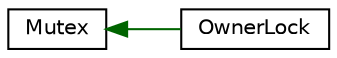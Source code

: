 digraph "Graphical Class Hierarchy"
{
  edge [fontname="Helvetica",fontsize="10",labelfontname="Helvetica",labelfontsize="10"];
  node [fontname="Helvetica",fontsize="10",shape=record];
  rankdir="LR";
  Node1 [label="Mutex",height=0.2,width=0.4,color="black", fillcolor="white", style="filled",URL="$classMutex.html",tooltip="A user-level Mutex. "];
  Node1 -> Node2 [dir="back",color="darkgreen",fontsize="10",style="solid",fontname="Helvetica"];
  Node2 [label="OwnerLock",height=0.2,width=0.4,color="black", fillcolor="white", style="filled",URL="$classOwnerLock.html",tooltip="an Owner Mutex where owner can recursively acquire the Mutex "];
}
